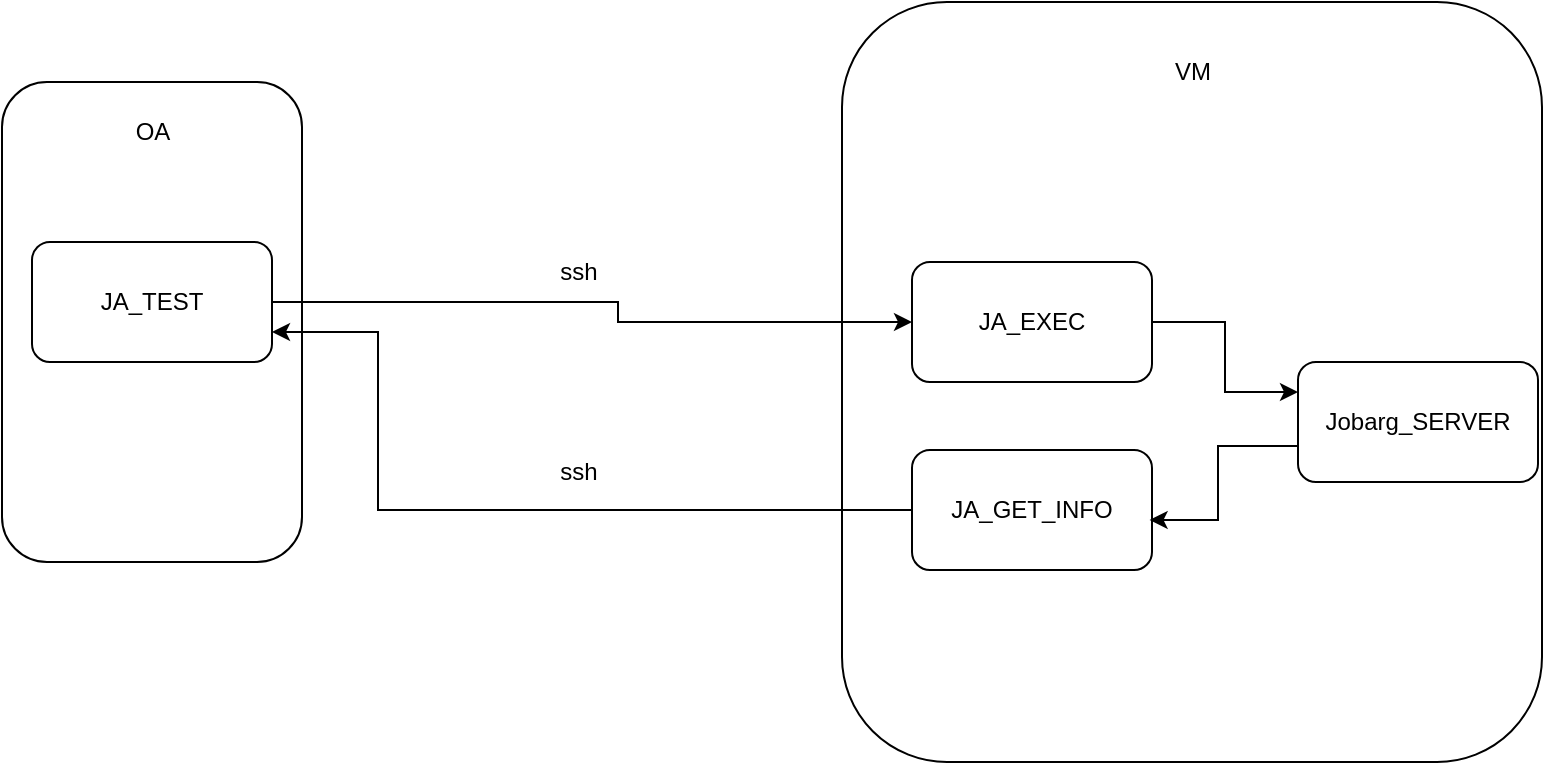 <mxfile version="24.7.12">
  <diagram name="Page-1" id="TSFPr093VOYMbW9e3bXQ">
    <mxGraphModel dx="875" dy="472" grid="1" gridSize="10" guides="1" tooltips="1" connect="1" arrows="1" fold="1" page="1" pageScale="1" pageWidth="850" pageHeight="1100" math="0" shadow="0">
      <root>
        <mxCell id="0" />
        <mxCell id="1" parent="0" />
        <mxCell id="4NxBRebtptWnb1yivDOK-6" value="&lt;div align=&quot;center&quot;&gt;&lt;br&gt;&lt;/div&gt;" style="rounded=1;whiteSpace=wrap;html=1;" vertex="1" parent="1">
          <mxGeometry x="432" y="30" width="350" height="380" as="geometry" />
        </mxCell>
        <mxCell id="4NxBRebtptWnb1yivDOK-2" value="&lt;div align=&quot;center&quot;&gt;&lt;br&gt;&lt;/div&gt;" style="rounded=1;whiteSpace=wrap;html=1;" vertex="1" parent="1">
          <mxGeometry x="12" y="70" width="150" height="240" as="geometry" />
        </mxCell>
        <mxCell id="4NxBRebtptWnb1yivDOK-11" style="edgeStyle=orthogonalEdgeStyle;rounded=0;orthogonalLoop=1;jettySize=auto;html=1;exitX=1;exitY=0.5;exitDx=0;exitDy=0;entryX=0;entryY=0.5;entryDx=0;entryDy=0;" edge="1" parent="1" source="4NxBRebtptWnb1yivDOK-1" target="4NxBRebtptWnb1yivDOK-13">
          <mxGeometry relative="1" as="geometry">
            <mxPoint x="92" y="260" as="sourcePoint" />
            <mxPoint x="435.5" y="180.6" as="targetPoint" />
            <Array as="points">
              <mxPoint x="320" y="180" />
              <mxPoint x="320" y="190" />
            </Array>
          </mxGeometry>
        </mxCell>
        <mxCell id="4NxBRebtptWnb1yivDOK-1" value="JA_TEST" style="rounded=1;whiteSpace=wrap;html=1;" vertex="1" parent="1">
          <mxGeometry x="27" y="150" width="120" height="60" as="geometry" />
        </mxCell>
        <mxCell id="4NxBRebtptWnb1yivDOK-5" value="OA" style="text;html=1;align=center;verticalAlign=middle;resizable=0;points=[];autosize=1;strokeColor=none;fillColor=none;" vertex="1" parent="1">
          <mxGeometry x="67" y="80" width="40" height="30" as="geometry" />
        </mxCell>
        <mxCell id="4NxBRebtptWnb1yivDOK-7" value="&lt;div&gt;VM&lt;/div&gt;" style="text;html=1;align=center;verticalAlign=middle;resizable=0;points=[];autosize=1;strokeColor=none;fillColor=none;" vertex="1" parent="1">
          <mxGeometry x="587" y="50" width="40" height="30" as="geometry" />
        </mxCell>
        <mxCell id="4NxBRebtptWnb1yivDOK-9" value="Jobarg_SERVER" style="rounded=1;whiteSpace=wrap;html=1;" vertex="1" parent="1">
          <mxGeometry x="660" y="210" width="120" height="60" as="geometry" />
        </mxCell>
        <mxCell id="4NxBRebtptWnb1yivDOK-12" value="ssh" style="text;html=1;align=center;verticalAlign=middle;resizable=0;points=[];autosize=1;strokeColor=none;fillColor=none;" vertex="1" parent="1">
          <mxGeometry x="280" y="150" width="40" height="30" as="geometry" />
        </mxCell>
        <mxCell id="4NxBRebtptWnb1yivDOK-19" style="edgeStyle=orthogonalEdgeStyle;rounded=0;orthogonalLoop=1;jettySize=auto;html=1;entryX=0;entryY=0.25;entryDx=0;entryDy=0;" edge="1" parent="1" source="4NxBRebtptWnb1yivDOK-13" target="4NxBRebtptWnb1yivDOK-9">
          <mxGeometry relative="1" as="geometry" />
        </mxCell>
        <mxCell id="4NxBRebtptWnb1yivDOK-13" value="JA_EXEC" style="rounded=1;whiteSpace=wrap;html=1;" vertex="1" parent="1">
          <mxGeometry x="467" y="160" width="120" height="60" as="geometry" />
        </mxCell>
        <mxCell id="4NxBRebtptWnb1yivDOK-17" style="edgeStyle=orthogonalEdgeStyle;rounded=0;orthogonalLoop=1;jettySize=auto;html=1;entryX=1;entryY=0.75;entryDx=0;entryDy=0;" edge="1" parent="1" source="4NxBRebtptWnb1yivDOK-14" target="4NxBRebtptWnb1yivDOK-1">
          <mxGeometry relative="1" as="geometry">
            <Array as="points">
              <mxPoint x="200" y="284" />
              <mxPoint x="200" y="195" />
            </Array>
          </mxGeometry>
        </mxCell>
        <mxCell id="4NxBRebtptWnb1yivDOK-14" value="&lt;div&gt;JA_GET_INFO&lt;/div&gt;" style="rounded=1;whiteSpace=wrap;html=1;" vertex="1" parent="1">
          <mxGeometry x="467" y="254" width="120" height="60" as="geometry" />
        </mxCell>
        <mxCell id="4NxBRebtptWnb1yivDOK-20" style="edgeStyle=orthogonalEdgeStyle;rounded=0;orthogonalLoop=1;jettySize=auto;html=1;entryX=0.99;entryY=0.4;entryDx=0;entryDy=0;entryPerimeter=0;" edge="1" parent="1">
          <mxGeometry relative="1" as="geometry">
            <mxPoint x="660" y="251" as="sourcePoint" />
            <mxPoint x="585.8" y="289.0" as="targetPoint" />
            <Array as="points">
              <mxPoint x="620" y="252" />
              <mxPoint x="620" y="289" />
            </Array>
          </mxGeometry>
        </mxCell>
        <mxCell id="4NxBRebtptWnb1yivDOK-21" value="ssh" style="text;html=1;align=center;verticalAlign=middle;resizable=0;points=[];autosize=1;strokeColor=none;fillColor=none;" vertex="1" parent="1">
          <mxGeometry x="280" y="250" width="40" height="30" as="geometry" />
        </mxCell>
      </root>
    </mxGraphModel>
  </diagram>
</mxfile>
